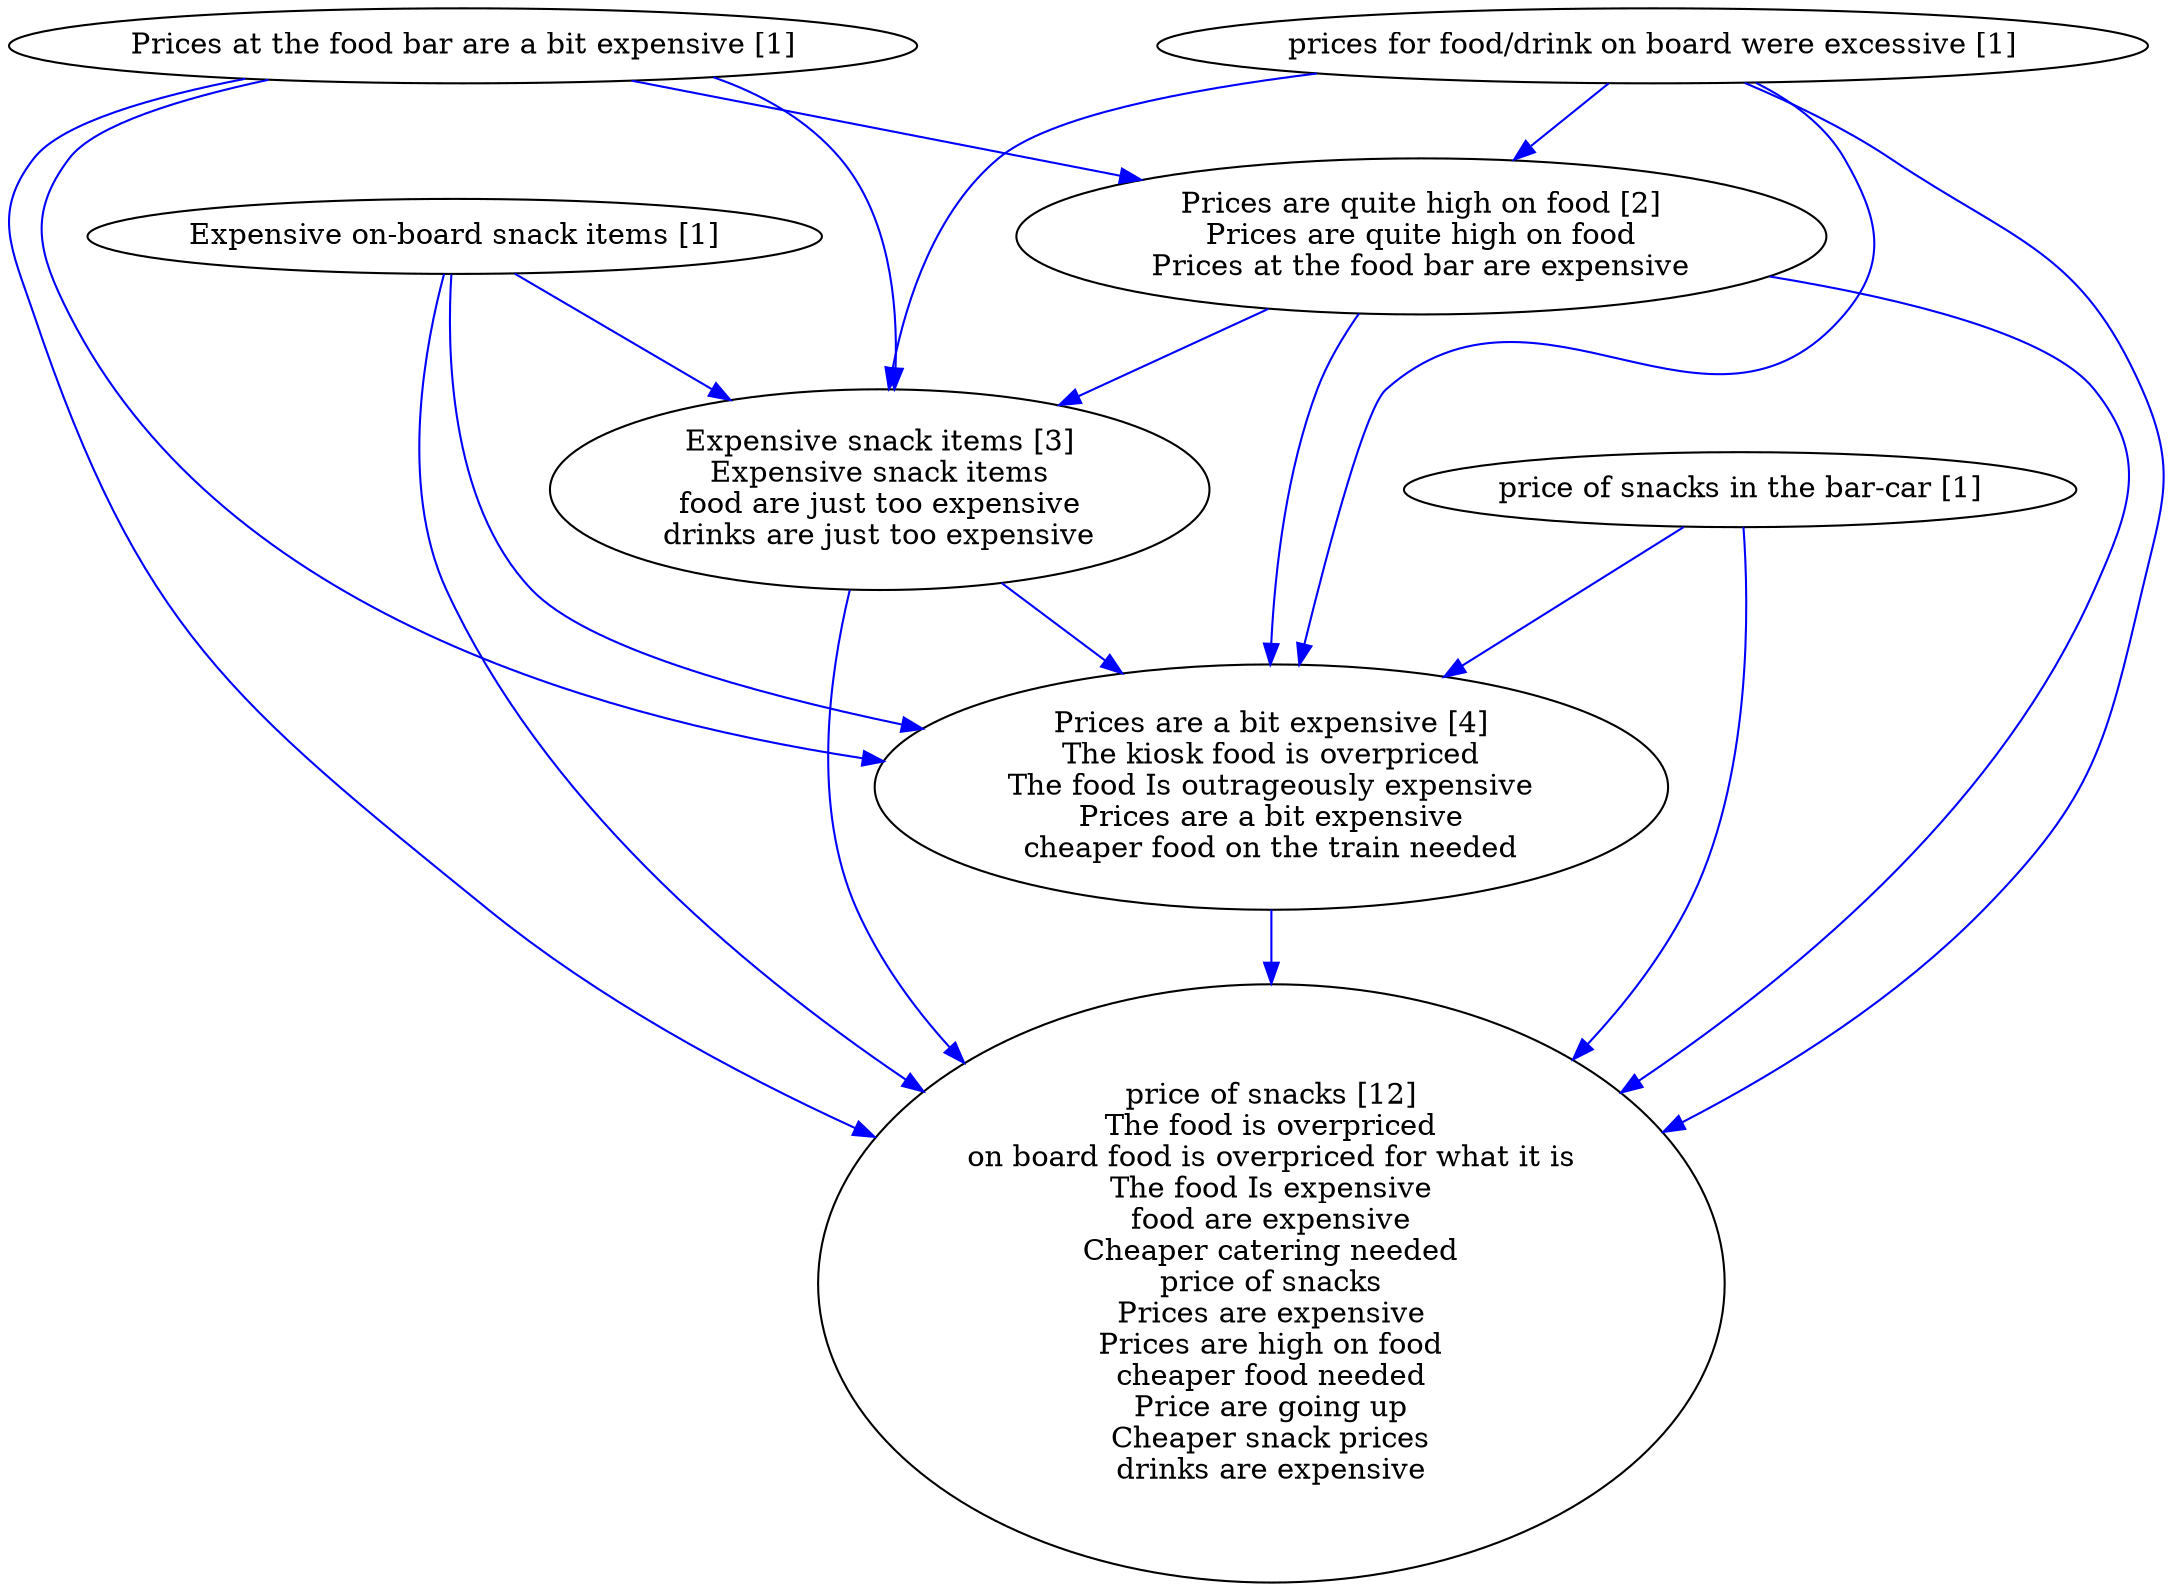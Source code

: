 digraph collapsedGraph {
"Prices are quite high on food [2]\nPrices are quite high on food\nPrices at the food bar are expensive""Expensive snack items [3]\nExpensive snack items\nfood are just too expensive\ndrinks are just too expensive""price of snacks [12]\nThe food is overpriced\non board food is overpriced for what it is\nThe food Is expensive\nfood are expensive\nCheaper catering needed\nprice of snacks\nPrices are expensive\nPrices are high on food\ncheaper food needed\nPrice are going up\nCheaper snack prices\ndrinks are expensive""Prices are a bit expensive [4]\nThe kiosk food is overpriced\nThe food Is outrageously expensive\nPrices are a bit expensive\ncheaper food on the train needed""Expensive on-board snack items [1]""Prices at the food bar are a bit expensive [1]""price of snacks in the bar-car [1]""prices for food/drink on board were excessive [1]""Prices are quite high on food [2]\nPrices are quite high on food\nPrices at the food bar are expensive" -> "price of snacks [12]\nThe food is overpriced\non board food is overpriced for what it is\nThe food Is expensive\nfood are expensive\nCheaper catering needed\nprice of snacks\nPrices are expensive\nPrices are high on food\ncheaper food needed\nPrice are going up\nCheaper snack prices\ndrinks are expensive" [color=blue]
"Prices are a bit expensive [4]\nThe kiosk food is overpriced\nThe food Is outrageously expensive\nPrices are a bit expensive\ncheaper food on the train needed" -> "price of snacks [12]\nThe food is overpriced\non board food is overpriced for what it is\nThe food Is expensive\nfood are expensive\nCheaper catering needed\nprice of snacks\nPrices are expensive\nPrices are high on food\ncheaper food needed\nPrice are going up\nCheaper snack prices\ndrinks are expensive" [color=blue]
"prices for food/drink on board were excessive [1]" -> "price of snacks [12]\nThe food is overpriced\non board food is overpriced for what it is\nThe food Is expensive\nfood are expensive\nCheaper catering needed\nprice of snacks\nPrices are expensive\nPrices are high on food\ncheaper food needed\nPrice are going up\nCheaper snack prices\ndrinks are expensive" [color=blue]
"prices for food/drink on board were excessive [1]" -> "Prices are a bit expensive [4]\nThe kiosk food is overpriced\nThe food Is outrageously expensive\nPrices are a bit expensive\ncheaper food on the train needed" [color=blue]
"price of snacks in the bar-car [1]" -> "Prices are a bit expensive [4]\nThe kiosk food is overpriced\nThe food Is outrageously expensive\nPrices are a bit expensive\ncheaper food on the train needed" [color=blue]
"Expensive snack items [3]\nExpensive snack items\nfood are just too expensive\ndrinks are just too expensive" -> "Prices are a bit expensive [4]\nThe kiosk food is overpriced\nThe food Is outrageously expensive\nPrices are a bit expensive\ncheaper food on the train needed" [color=blue]
"price of snacks in the bar-car [1]" -> "price of snacks [12]\nThe food is overpriced\non board food is overpriced for what it is\nThe food Is expensive\nfood are expensive\nCheaper catering needed\nprice of snacks\nPrices are expensive\nPrices are high on food\ncheaper food needed\nPrice are going up\nCheaper snack prices\ndrinks are expensive" [color=blue]
"Prices are quite high on food [2]\nPrices are quite high on food\nPrices at the food bar are expensive" -> "Expensive snack items [3]\nExpensive snack items\nfood are just too expensive\ndrinks are just too expensive" [color=blue]
"Prices at the food bar are a bit expensive [1]" -> "Prices are a bit expensive [4]\nThe kiosk food is overpriced\nThe food Is outrageously expensive\nPrices are a bit expensive\ncheaper food on the train needed" [color=blue]
"Prices at the food bar are a bit expensive [1]" -> "Expensive snack items [3]\nExpensive snack items\nfood are just too expensive\ndrinks are just too expensive" [color=blue]
"Expensive on-board snack items [1]" -> "price of snacks [12]\nThe food is overpriced\non board food is overpriced for what it is\nThe food Is expensive\nfood are expensive\nCheaper catering needed\nprice of snacks\nPrices are expensive\nPrices are high on food\ncheaper food needed\nPrice are going up\nCheaper snack prices\ndrinks are expensive" [color=blue]
"Prices at the food bar are a bit expensive [1]" -> "price of snacks [12]\nThe food is overpriced\non board food is overpriced for what it is\nThe food Is expensive\nfood are expensive\nCheaper catering needed\nprice of snacks\nPrices are expensive\nPrices are high on food\ncheaper food needed\nPrice are going up\nCheaper snack prices\ndrinks are expensive" [color=blue]
"Prices at the food bar are a bit expensive [1]" -> "Prices are quite high on food [2]\nPrices are quite high on food\nPrices at the food bar are expensive" [color=blue]
"prices for food/drink on board were excessive [1]" -> "Prices are quite high on food [2]\nPrices are quite high on food\nPrices at the food bar are expensive" [color=blue]
"Expensive snack items [3]\nExpensive snack items\nfood are just too expensive\ndrinks are just too expensive" -> "price of snacks [12]\nThe food is overpriced\non board food is overpriced for what it is\nThe food Is expensive\nfood are expensive\nCheaper catering needed\nprice of snacks\nPrices are expensive\nPrices are high on food\ncheaper food needed\nPrice are going up\nCheaper snack prices\ndrinks are expensive" [color=blue]
"Expensive on-board snack items [1]" -> "Prices are a bit expensive [4]\nThe kiosk food is overpriced\nThe food Is outrageously expensive\nPrices are a bit expensive\ncheaper food on the train needed" [color=blue]
"Expensive on-board snack items [1]" -> "Expensive snack items [3]\nExpensive snack items\nfood are just too expensive\ndrinks are just too expensive" [color=blue]
"Prices are quite high on food [2]\nPrices are quite high on food\nPrices at the food bar are expensive" -> "Prices are a bit expensive [4]\nThe kiosk food is overpriced\nThe food Is outrageously expensive\nPrices are a bit expensive\ncheaper food on the train needed" [color=blue]
"prices for food/drink on board were excessive [1]" -> "Expensive snack items [3]\nExpensive snack items\nfood are just too expensive\ndrinks are just too expensive" [color=blue]
}